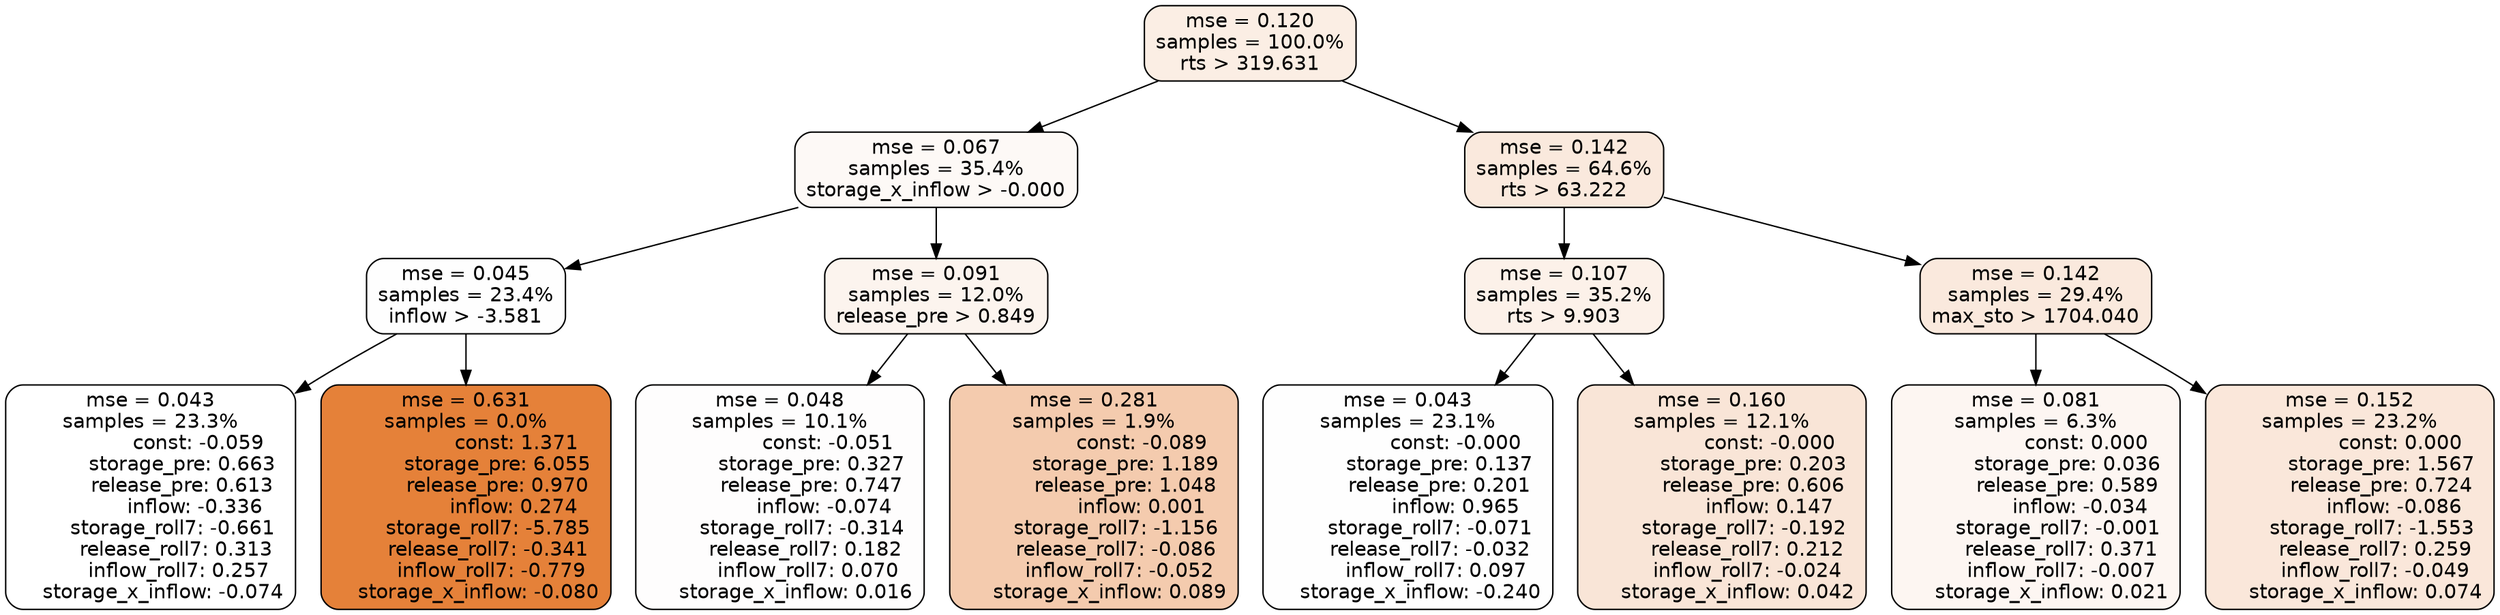 digraph tree {
node [shape=rectangle, style="filled, rounded", color="black", fontname=helvetica] ;
edge [fontname=helvetica] ;
	"0" [label="mse = 0.120
samples = 100.0%
rts > 319.631", fillcolor="#fbeee4"]
	"8" [label="mse = 0.067
samples = 35.4%
storage_x_inflow > -0.000", fillcolor="#fdf9f6"]
	"1" [label="mse = 0.142
samples = 64.6%
rts > 63.222", fillcolor="#fae9dd"]
	"9" [label="mse = 0.045
samples = 23.4%
inflow > -3.581", fillcolor="#fefefe"]
	"12" [label="mse = 0.091
samples = 12.0%
release_pre > 0.849", fillcolor="#fcf4ee"]
	"2" [label="mse = 0.107
samples = 35.2%
rts > 9.903", fillcolor="#fcf1e9"]
	"5" [label="mse = 0.142
samples = 29.4%
max_sto > 1704.040", fillcolor="#fae9dd"]
	"11" [label="mse = 0.043
samples = 23.3%
               const: -0.059
          storage_pre: 0.663
          release_pre: 0.613
              inflow: -0.336
       storage_roll7: -0.661
        release_roll7: 0.313
         inflow_roll7: 0.257
    storage_x_inflow: -0.074", fillcolor="#ffffff"]
	"10" [label="mse = 0.631
samples = 0.0%
                const: 1.371
          storage_pre: 6.055
          release_pre: 0.970
               inflow: 0.274
       storage_roll7: -5.785
       release_roll7: -0.341
        inflow_roll7: -0.779
    storage_x_inflow: -0.080", fillcolor="#e58139"]
	"13" [label="mse = 0.048
samples = 10.1%
               const: -0.051
          storage_pre: 0.327
          release_pre: 0.747
              inflow: -0.074
       storage_roll7: -0.314
        release_roll7: 0.182
         inflow_roll7: 0.070
     storage_x_inflow: 0.016", fillcolor="#fefdfd"]
	"14" [label="mse = 0.281
samples = 1.9%
               const: -0.089
          storage_pre: 1.189
          release_pre: 1.048
               inflow: 0.001
       storage_roll7: -1.156
       release_roll7: -0.086
        inflow_roll7: -0.052
     storage_x_inflow: 0.089", fillcolor="#f4cbae"]
	"3" [label="mse = 0.043
samples = 23.1%
               const: -0.000
          storage_pre: 0.137
          release_pre: 0.201
               inflow: 0.965
       storage_roll7: -0.071
       release_roll7: -0.032
         inflow_roll7: 0.097
    storage_x_inflow: -0.240", fillcolor="#fefefe"]
	"4" [label="mse = 0.160
samples = 12.1%
               const: -0.000
          storage_pre: 0.203
          release_pre: 0.606
               inflow: 0.147
       storage_roll7: -0.192
        release_roll7: 0.212
        inflow_roll7: -0.024
     storage_x_inflow: 0.042", fillcolor="#f9e5d7"]
	"7" [label="mse = 0.081
samples = 6.3%
                const: 0.000
          storage_pre: 0.036
          release_pre: 0.589
              inflow: -0.034
       storage_roll7: -0.001
        release_roll7: 0.371
        inflow_roll7: -0.007
     storage_x_inflow: 0.021", fillcolor="#fdf6f2"]
	"6" [label="mse = 0.152
samples = 23.2%
                const: 0.000
          storage_pre: 1.567
          release_pre: 0.724
              inflow: -0.086
       storage_roll7: -1.553
        release_roll7: 0.259
        inflow_roll7: -0.049
     storage_x_inflow: 0.074", fillcolor="#fae7da"]

	"0" -> "1"
	"0" -> "8"
	"8" -> "9"
	"8" -> "12"
	"1" -> "2"
	"1" -> "5"
	"9" -> "10"
	"9" -> "11"
	"12" -> "13"
	"12" -> "14"
	"2" -> "3"
	"2" -> "4"
	"5" -> "6"
	"5" -> "7"
}